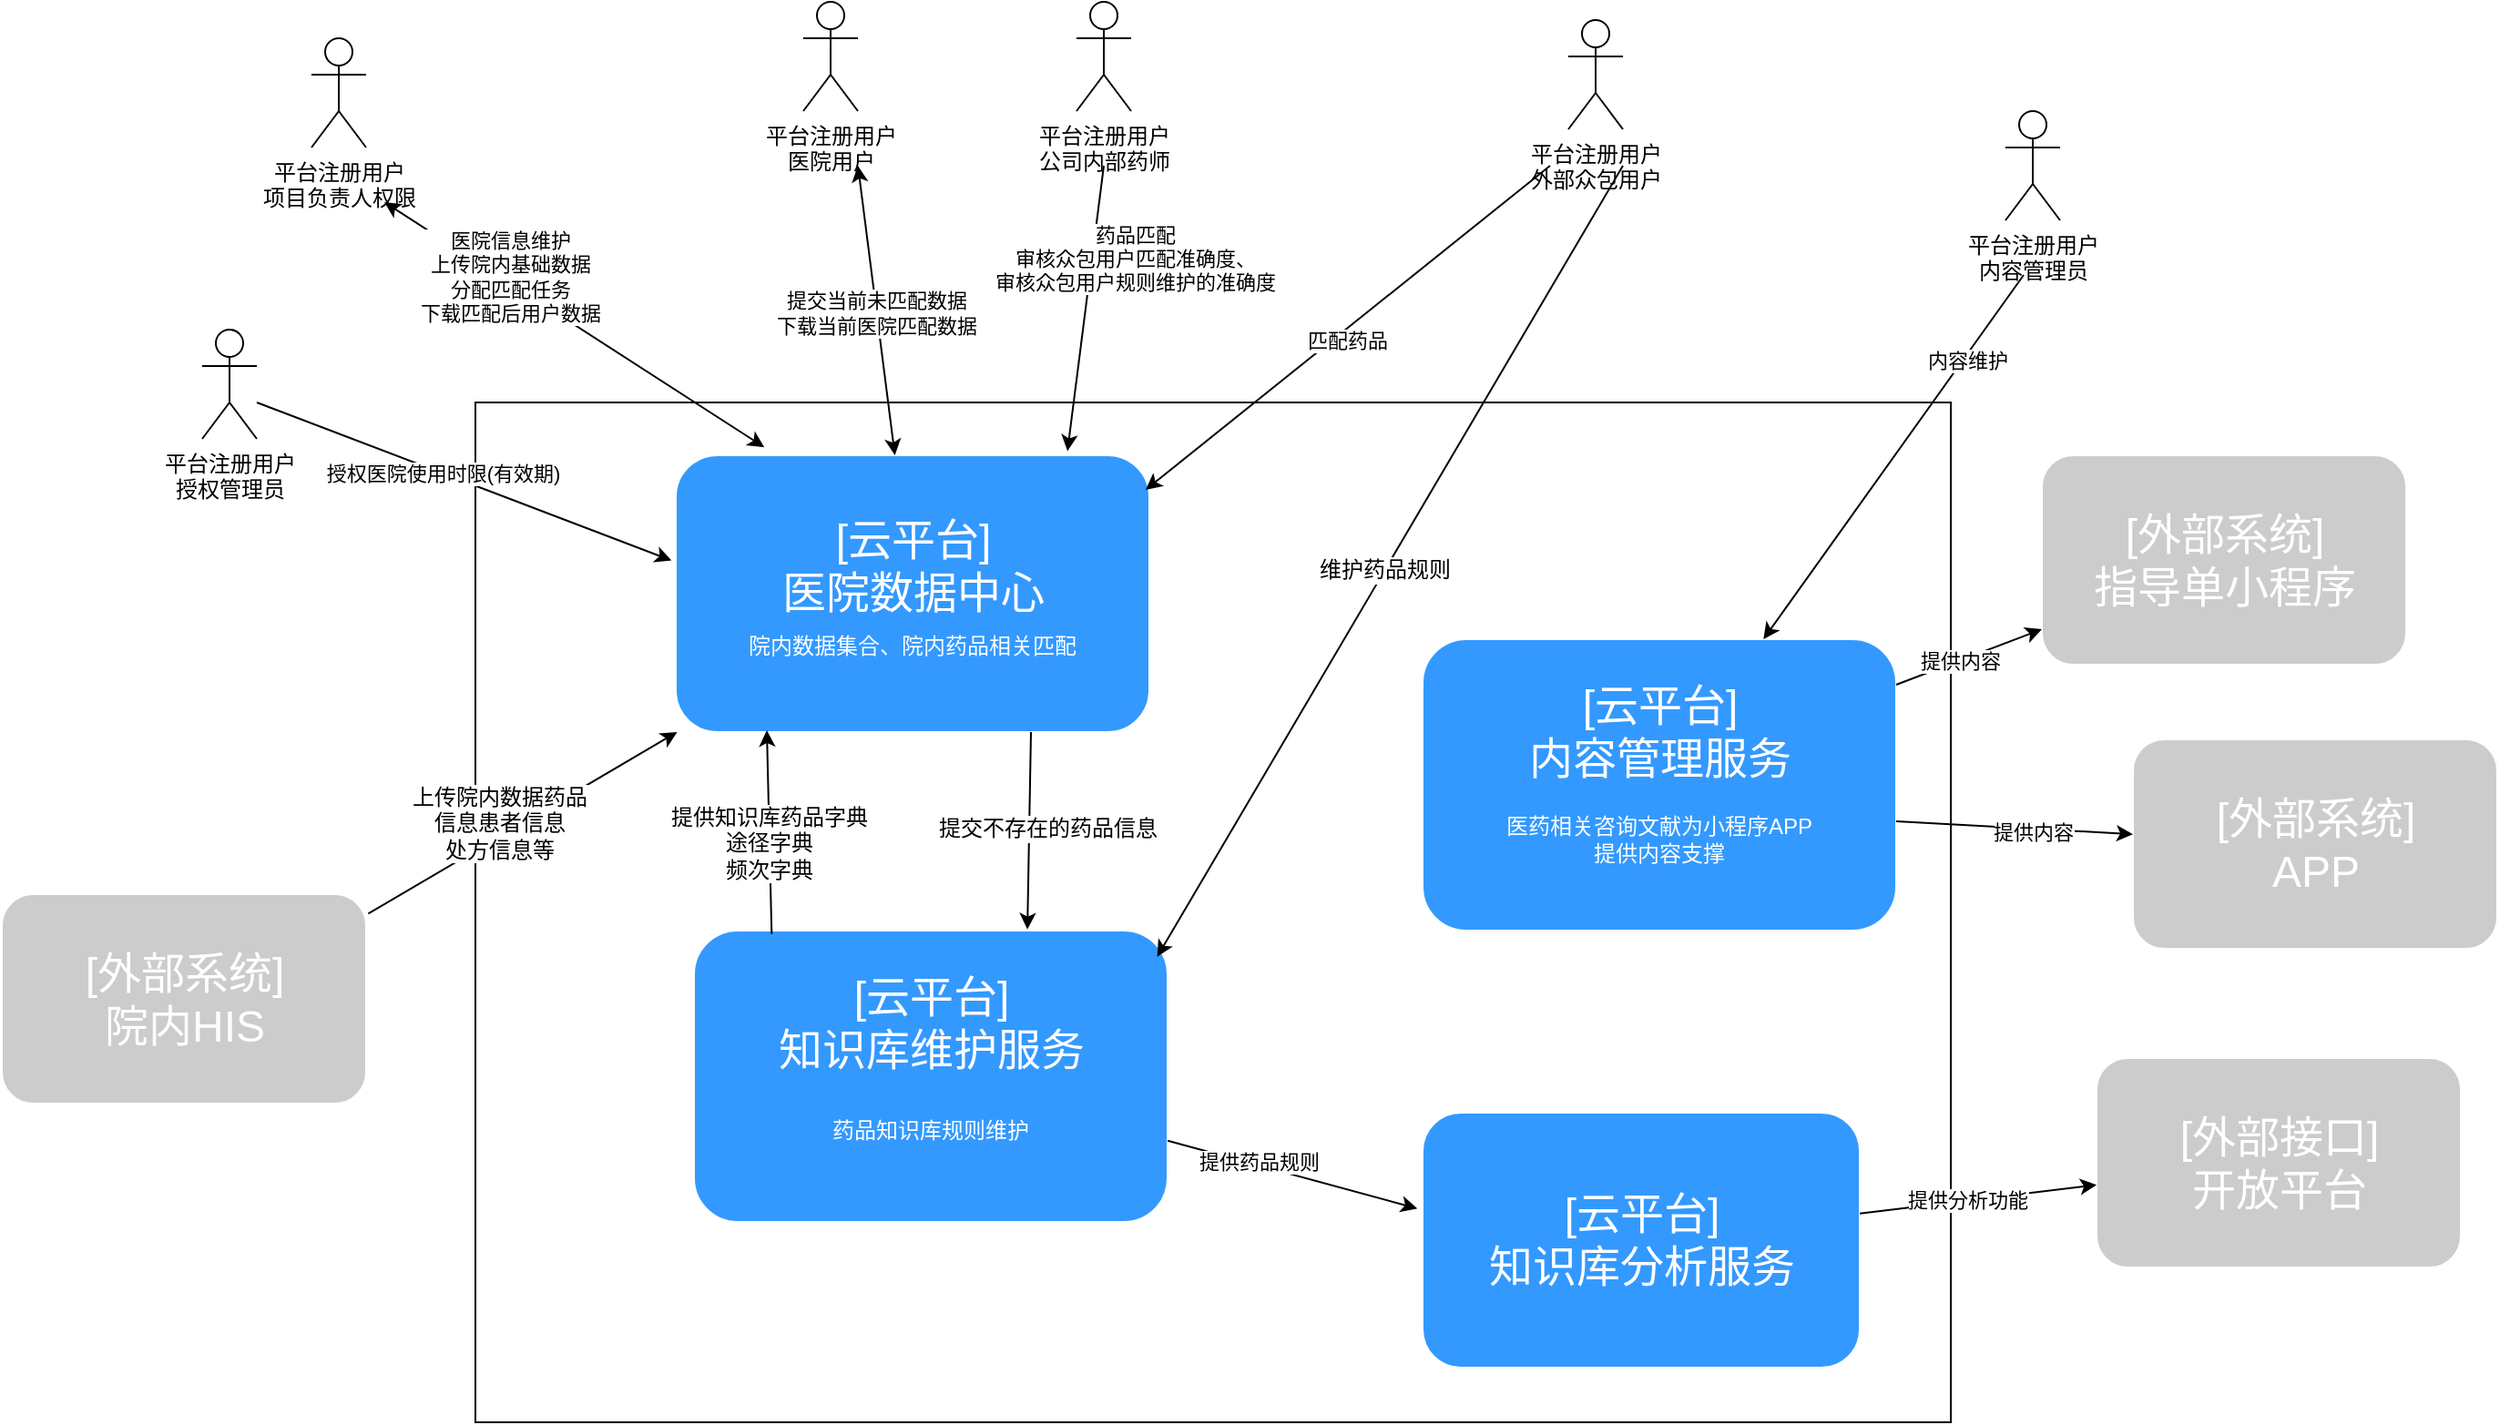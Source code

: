 <mxfile version="14.1.1" type="github"><diagram name="Page-1" id="ad52d381-51e7-2e0d-a935-2d0ddd2fd229"><mxGraphModel dx="2522" dy="834" grid="1" gridSize="10" guides="1" tooltips="1" connect="1" arrows="1" fold="1" page="1" pageScale="1" pageWidth="1100" pageHeight="850" background="#ffffff" math="0" shadow="0"><root><mxCell id="0"/><mxCell id="1" parent="0"/><mxCell id="9kh3wDhLQs7-ypC-ve2--6" value="" style="shape=table;html=1;whiteSpace=wrap;startSize=0;container=1;collapsible=0;childLayout=tableLayout;" parent="1" vertex="1"><mxGeometry x="120" y="320" width="810" height="560" as="geometry"/></mxCell><mxCell id="9kh3wDhLQs7-ypC-ve2--7" value="" style="shape=partialRectangle;html=1;whiteSpace=wrap;collapsible=0;dropTarget=0;pointerEvents=0;fillColor=none;top=0;left=0;bottom=0;right=0;points=[[0,0.5],[1,0.5]];portConstraint=eastwest;" parent="9kh3wDhLQs7-ypC-ve2--6" vertex="1"><mxGeometry width="810" height="560" as="geometry"/></mxCell><mxCell id="9kh3wDhLQs7-ypC-ve2--8" value="" style="shape=partialRectangle;html=1;whiteSpace=wrap;connectable=0;overflow=hidden;fillColor=none;top=0;left=0;bottom=0;right=0;" parent="9kh3wDhLQs7-ypC-ve2--7" vertex="1"><mxGeometry width="810" height="560" as="geometry"/></mxCell><mxCell id="pAwFFn-Q9lakDj62FER6-1" value="平台注册用户&lt;br&gt;项目负责人权限" style="shape=umlActor;verticalLabelPosition=bottom;verticalAlign=top;html=1;" parent="1" vertex="1"><mxGeometry x="30" y="120" width="30" height="60" as="geometry"/></mxCell><mxCell id="pAwFFn-Q9lakDj62FER6-2" value="&lt;font color=&quot;#ffffff&quot; style=&quot;font-size: 24px&quot;&gt;[云平台]&lt;br&gt;医院数据中心&lt;br&gt;&lt;br&gt;&lt;/font&gt;" style="html=1;rounded=1;fillColor=#3399FF;strokeColor=#FFFFFF;fontSize=24;" parent="1" vertex="1"><mxGeometry x="230" y="349" width="260" height="152" as="geometry"/></mxCell><mxCell id="pAwFFn-Q9lakDj62FER6-6" value="平台注册用户&lt;br&gt;医院用户" style="shape=umlActor;verticalLabelPosition=bottom;verticalAlign=top;html=1;" parent="1" vertex="1"><mxGeometry x="300" y="100" width="30" height="60" as="geometry"/></mxCell><mxCell id="7wvNYwcTOtEe8FW4VnQ9-1" value="" style="endArrow=classic;startArrow=classic;html=1;shadow=0;exitX=0.187;exitY=-0.029;exitDx=0;exitDy=0;exitPerimeter=0;" parent="1" source="pAwFFn-Q9lakDj62FER6-2" edge="1"><mxGeometry width="50" height="50" relative="1" as="geometry"><mxPoint x="180" y="200" as="sourcePoint"/><mxPoint x="70" y="210" as="targetPoint"/></mxGeometry></mxCell><mxCell id="7wvNYwcTOtEe8FW4VnQ9-2" value="医院信息维护&lt;br&gt;上传院内基础数据&lt;br&gt;分配匹配任务&lt;br&gt;下载匹配后用户数据" style="edgeLabel;html=1;align=center;verticalAlign=middle;resizable=0;points=[];" parent="7wvNYwcTOtEe8FW4VnQ9-1" vertex="1" connectable="0"><mxGeometry x="0.025" y="-2" relative="1" as="geometry"><mxPoint x="-34.05" y="-23.41" as="offset"/></mxGeometry></mxCell><mxCell id="7wvNYwcTOtEe8FW4VnQ9-6" value="平台注册用户&lt;br&gt;公司内部药师" style="shape=umlActor;verticalLabelPosition=bottom;verticalAlign=top;html=1;" parent="1" vertex="1"><mxGeometry x="450" y="100" width="30" height="60" as="geometry"/></mxCell><mxCell id="7wvNYwcTOtEe8FW4VnQ9-9" value="" style="endArrow=classic;html=1;shadow=0;entryX=0.827;entryY=-0.015;entryDx=0;entryDy=0;entryPerimeter=0;" parent="1" target="pAwFFn-Q9lakDj62FER6-2" edge="1"><mxGeometry width="50" height="50" relative="1" as="geometry"><mxPoint x="465" y="190" as="sourcePoint"/><mxPoint x="570" y="390" as="targetPoint"/><Array as="points"/></mxGeometry></mxCell><mxCell id="7wvNYwcTOtEe8FW4VnQ9-10" value="药品匹配&lt;br&gt;审核众包用户匹配准确度、&lt;br&gt;审核众包用户规则维护的准确度" style="edgeLabel;html=1;align=center;verticalAlign=middle;resizable=0;points=[];" parent="7wvNYwcTOtEe8FW4VnQ9-9" vertex="1" connectable="0"><mxGeometry x="-0.02" y="-1" relative="1" as="geometry"><mxPoint x="27.23" y="-25.83" as="offset"/></mxGeometry></mxCell><mxCell id="7wvNYwcTOtEe8FW4VnQ9-16" value="[云平台]&lt;br&gt;知识库维护服务&lt;br&gt;&lt;br&gt;&lt;br&gt;" style="html=1;rounded=1;fontColor=#FFFFFF;strokeColor=#FFFFFF;fontSize=24;labelPosition=center;verticalLabelPosition=middle;align=center;verticalAlign=middle;fillColor=#3399FF;" parent="1" vertex="1"><mxGeometry x="240" y="610" width="260" height="160" as="geometry"/></mxCell><mxCell id="7wvNYwcTOtEe8FW4VnQ9-17" value="" style="endArrow=classic;html=1;shadow=0;fontSize=24;fontColor=#FFFFFF;entryX=0.704;entryY=-0.004;entryDx=0;entryDy=0;entryPerimeter=0;exitX=0.75;exitY=1;exitDx=0;exitDy=0;" parent="1" source="pAwFFn-Q9lakDj62FER6-2" target="7wvNYwcTOtEe8FW4VnQ9-16" edge="1"><mxGeometry width="50" height="50" relative="1" as="geometry"><mxPoint x="450" y="520" as="sourcePoint"/><mxPoint x="500" y="470" as="targetPoint"/></mxGeometry></mxCell><mxCell id="7wvNYwcTOtEe8FW4VnQ9-21" value="提&lt;font color=&quot;#000000&quot;&gt;提交不存在的药品信息&lt;br&gt;&lt;/font&gt;" style="edgeLabel;html=1;align=center;verticalAlign=middle;resizable=0;points=[];fontSize=12;fontColor=#FFFFFF;" parent="7wvNYwcTOtEe8FW4VnQ9-17" vertex="1" connectable="0"><mxGeometry x="-0.025" y="4" relative="1" as="geometry"><mxPoint as="offset"/></mxGeometry></mxCell><mxCell id="7wvNYwcTOtEe8FW4VnQ9-18" value="" style="endArrow=classic;html=1;shadow=0;fontSize=12;fontColor=#FFFFFF;entryX=0.25;entryY=1;entryDx=0;entryDy=0;exitX=0.164;exitY=0.012;exitDx=0;exitDy=0;exitPerimeter=0;" parent="1" source="7wvNYwcTOtEe8FW4VnQ9-16" edge="1"><mxGeometry width="50" height="50" relative="1" as="geometry"><mxPoint x="280" y="590" as="sourcePoint"/><mxPoint x="280" y="500" as="targetPoint"/></mxGeometry></mxCell><mxCell id="7wvNYwcTOtEe8FW4VnQ9-19" value="&lt;font color=&quot;#000000&quot; style=&quot;font-size: 12px;&quot;&gt;提供知识库药品字典&lt;br style=&quot;font-size: 12px;&quot;&gt;途径字典&lt;br style=&quot;font-size: 12px;&quot;&gt;频次字典&lt;br style=&quot;font-size: 12px;&quot;&gt;&lt;/font&gt;" style="edgeLabel;html=1;align=center;verticalAlign=middle;resizable=0;points=[];fontSize=12;fontColor=#FFFFFF;labelBackgroundColor=#ffffff;" parent="7wvNYwcTOtEe8FW4VnQ9-18" vertex="1" connectable="0"><mxGeometry x="-0.111" y="1" relative="1" as="geometry"><mxPoint as="offset"/></mxGeometry></mxCell><mxCell id="7wvNYwcTOtEe8FW4VnQ9-22" value="[云平台]&lt;br&gt;知识库分析服务" style="html=1;rounded=1;fontColor=#FFFFFF;strokeColor=#FFFFFF;fontSize=24;fillColor=#3399FF;" parent="1" vertex="1"><mxGeometry x="640" y="710" width="240" height="140" as="geometry"/></mxCell><mxCell id="7wvNYwcTOtEe8FW4VnQ9-24" value="Text" style="text;html=1;strokeColor=none;fillColor=none;align=center;verticalAlign=middle;whiteSpace=wrap;rounded=0;labelBackgroundColor=#ffffff;fontSize=12;fontColor=#FFFFFF;" parent="1" vertex="1"><mxGeometry x="530" y="600" width="40" height="20" as="geometry"/></mxCell><mxCell id="7wvNYwcTOtEe8FW4VnQ9-25" value="院内数据集合、院内药品相关匹配" style="text;html=1;strokeColor=none;fillColor=none;align=center;verticalAlign=middle;whiteSpace=wrap;rounded=0;labelBackgroundColor=#3399FF;fontSize=12;fontColor=#FFFFFF;" parent="1" vertex="1"><mxGeometry x="250" y="444" width="220" height="20" as="geometry"/></mxCell><mxCell id="7wvNYwcTOtEe8FW4VnQ9-26" value="药品知识库规则维护" style="text;html=1;strokeColor=none;fillColor=none;align=center;verticalAlign=middle;whiteSpace=wrap;rounded=0;labelBackgroundColor=#3399FF;fontSize=12;fontColor=#FFFFFF;" parent="1" vertex="1"><mxGeometry x="260" y="710" width="220" height="20" as="geometry"/></mxCell><mxCell id="7wvNYwcTOtEe8FW4VnQ9-30" value="" style="group" parent="1" vertex="1" connectable="0"><mxGeometry x="640" y="450" width="260" height="160" as="geometry"/></mxCell><mxCell id="7wvNYwcTOtEe8FW4VnQ9-23" value="[云平台]&lt;br&gt;内容管理服务&lt;br&gt;&lt;br&gt;&lt;br&gt;" style="html=1;rounded=1;strokeColor=#FFFFFF;fontSize=24;fontColor=#FFFFFF;fillColor=#3399FF;" parent="7wvNYwcTOtEe8FW4VnQ9-30" vertex="1"><mxGeometry width="260" height="160" as="geometry"/></mxCell><mxCell id="7wvNYwcTOtEe8FW4VnQ9-28" value="医药相关咨询文献为小程序APP&lt;br&gt;提供内容支撑" style="text;html=1;strokeColor=none;fillColor=none;align=center;verticalAlign=middle;whiteSpace=wrap;rounded=0;labelBackgroundColor=#3399FF;fontSize=12;fontColor=#FFFFFF;" parent="7wvNYwcTOtEe8FW4VnQ9-30" vertex="1"><mxGeometry x="20" y="100" width="220" height="20" as="geometry"/></mxCell><mxCell id="7wvNYwcTOtEe8FW4VnQ9-31" value="[外部系统]&lt;br&gt;院内HIS" style="html=1;rounded=1;fillColor=#CCCCCC;fontColor=#FFFFFF;strokeColor=#FFFFFF;fontSize=24;" parent="1" vertex="1"><mxGeometry x="-140" y="590" width="200" height="115" as="geometry"/></mxCell><mxCell id="7wvNYwcTOtEe8FW4VnQ9-35" value="" style="endArrow=classic;html=1;shadow=0;fontSize=12;fontColor=#FFFFFF;exitX=1.006;exitY=0.093;exitDx=0;exitDy=0;exitPerimeter=0;" parent="1" source="7wvNYwcTOtEe8FW4VnQ9-31" target="pAwFFn-Q9lakDj62FER6-2" edge="1"><mxGeometry width="50" height="50" relative="1" as="geometry"><mxPoint x="80" y="490" as="sourcePoint"/><mxPoint x="130" y="450" as="targetPoint"/></mxGeometry></mxCell><mxCell id="7wvNYwcTOtEe8FW4VnQ9-37" value="上传院内数据药品&lt;br&gt;信息患者信息&lt;br&gt;处方信息等" style="edgeLabel;html=1;align=center;verticalAlign=middle;resizable=0;points=[];fontSize=12;labelBackgroundColor=#FFFFFF;" parent="7wvNYwcTOtEe8FW4VnQ9-35" vertex="1" connectable="0"><mxGeometry x="-0.082" y="6" relative="1" as="geometry"><mxPoint x="-2.96" y="0.96" as="offset"/></mxGeometry></mxCell><mxCell id="9kh3wDhLQs7-ypC-ve2--15" value="" style="endArrow=classic;startArrow=classic;html=1;" parent="1" source="pAwFFn-Q9lakDj62FER6-2" edge="1"><mxGeometry width="50" height="50" relative="1" as="geometry"><mxPoint x="290" y="348" as="sourcePoint"/><mxPoint x="330" y="190" as="targetPoint"/></mxGeometry></mxCell><mxCell id="9kh3wDhLQs7-ypC-ve2--16" value="提交当前未匹配数据&lt;br&gt;下载当前医院匹配数据" style="edgeLabel;html=1;align=center;verticalAlign=middle;resizable=0;points=[];" parent="9kh3wDhLQs7-ypC-ve2--15" vertex="1" connectable="0"><mxGeometry x="-0.015" y="1" relative="1" as="geometry"><mxPoint as="offset"/></mxGeometry></mxCell><mxCell id="9kh3wDhLQs7-ypC-ve2--22" value="" style="group" parent="1" vertex="1" connectable="0"><mxGeometry x="710" y="110" width="40" height="80" as="geometry"/></mxCell><mxCell id="7wvNYwcTOtEe8FW4VnQ9-11" value="平台注册用户&lt;br&gt;外部众包用户" style="shape=umlActor;verticalLabelPosition=bottom;verticalAlign=top;html=1;" parent="9kh3wDhLQs7-ypC-ve2--22" vertex="1"><mxGeometry x="10" width="30" height="60" as="geometry"/></mxCell><mxCell id="9kh3wDhLQs7-ypC-ve2--13" value="" style="endArrow=classic;html=1;entryX=0.992;entryY=0.125;entryDx=0;entryDy=0;entryPerimeter=0;" parent="9kh3wDhLQs7-ypC-ve2--22" target="pAwFFn-Q9lakDj62FER6-2" edge="1"><mxGeometry width="50" height="50" relative="1" as="geometry"><mxPoint y="80" as="sourcePoint"/><mxPoint x="-180" y="150" as="targetPoint"/></mxGeometry></mxCell><mxCell id="9kh3wDhLQs7-ypC-ve2--14" value="&amp;nbsp;匹配药品" style="edgeLabel;html=1;align=center;verticalAlign=middle;resizable=0;points=[];" parent="9kh3wDhLQs7-ypC-ve2--13" vertex="1" connectable="0"><mxGeometry x="0.034" y="3" relative="1" as="geometry"><mxPoint y="1" as="offset"/></mxGeometry></mxCell><mxCell id="9kh3wDhLQs7-ypC-ve2--18" value="" style="endArrow=classic;html=1;entryX=0.978;entryY=0.09;entryDx=0;entryDy=0;entryPerimeter=0;" parent="9kh3wDhLQs7-ypC-ve2--22" target="7wvNYwcTOtEe8FW4VnQ9-16" edge="1"><mxGeometry width="50" height="50" relative="1" as="geometry"><mxPoint x="40" y="80" as="sourcePoint"/><mxPoint x="-330" y="280" as="targetPoint"/></mxGeometry></mxCell><mxCell id="9kh3wDhLQs7-ypC-ve2--19" value="&lt;span style=&quot;font-size: 12px&quot;&gt;维护药品规则&lt;/span&gt;" style="edgeLabel;html=1;align=center;verticalAlign=middle;resizable=0;points=[];" parent="9kh3wDhLQs7-ypC-ve2--18" vertex="1" connectable="0"><mxGeometry x="0.024" y="-1" relative="1" as="geometry"><mxPoint as="offset"/></mxGeometry></mxCell><mxCell id="9kh3wDhLQs7-ypC-ve2--25" value="" style="endArrow=classic;html=1;entryX=-0.012;entryY=0.376;entryDx=0;entryDy=0;entryPerimeter=0;" parent="1" source="7wvNYwcTOtEe8FW4VnQ9-16" target="7wvNYwcTOtEe8FW4VnQ9-22" edge="1"><mxGeometry width="50" height="50" relative="1" as="geometry"><mxPoint x="470" y="560" as="sourcePoint"/><mxPoint x="520" y="510" as="targetPoint"/></mxGeometry></mxCell><mxCell id="9kh3wDhLQs7-ypC-ve2--26" value="提供药品规则" style="edgeLabel;html=1;align=center;verticalAlign=middle;resizable=0;points=[];" parent="9kh3wDhLQs7-ypC-ve2--25" vertex="1" connectable="0"><mxGeometry x="-0.291" y="2" relative="1" as="geometry"><mxPoint as="offset"/></mxGeometry></mxCell><mxCell id="9kh3wDhLQs7-ypC-ve2--34" value="平台注册用户&lt;br&gt;内容管理员" style="shape=umlActor;verticalLabelPosition=bottom;verticalAlign=top;html=1;" parent="1" vertex="1"><mxGeometry x="960" y="160" width="30" height="60" as="geometry"/></mxCell><mxCell id="9kh3wDhLQs7-ypC-ve2--35" value="" style="endArrow=classic;html=1;" parent="1" target="7wvNYwcTOtEe8FW4VnQ9-23" edge="1"><mxGeometry width="50" height="50" relative="1" as="geometry"><mxPoint x="970" y="250" as="sourcePoint"/><mxPoint x="1010" y="340" as="targetPoint"/></mxGeometry></mxCell><mxCell id="9kh3wDhLQs7-ypC-ve2--36" value="内容维护" style="edgeLabel;html=1;align=center;verticalAlign=middle;resizable=0;points=[];" parent="9kh3wDhLQs7-ypC-ve2--35" vertex="1" connectable="0"><mxGeometry x="-0.549" y="2" relative="1" as="geometry"><mxPoint x="-1" as="offset"/></mxGeometry></mxCell><mxCell id="9kh3wDhLQs7-ypC-ve2--37" value="[外部系统]&lt;br&gt;指导单小程序" style="html=1;rounded=1;fillColor=#CCCCCC;fontColor=#FFFFFF;strokeColor=#FFFFFF;fontSize=24;" parent="1" vertex="1"><mxGeometry x="980" y="349" width="200" height="115" as="geometry"/></mxCell><mxCell id="9kh3wDhLQs7-ypC-ve2--38" value="[外部系统]&lt;br&gt;APP" style="html=1;rounded=1;fillColor=#CCCCCC;fontColor=#FFFFFF;strokeColor=#FFFFFF;fontSize=24;" parent="1" vertex="1"><mxGeometry x="1030" y="505" width="200" height="115" as="geometry"/></mxCell><mxCell id="9kh3wDhLQs7-ypC-ve2--39" value="" style="endArrow=classic;html=1;" parent="1" target="9kh3wDhLQs7-ypC-ve2--37" edge="1"><mxGeometry width="50" height="50" relative="1" as="geometry"><mxPoint x="900" y="475" as="sourcePoint"/><mxPoint x="950" y="425" as="targetPoint"/></mxGeometry></mxCell><mxCell id="9kh3wDhLQs7-ypC-ve2--42" value="提供内容" style="edgeLabel;html=1;align=center;verticalAlign=middle;resizable=0;points=[];" parent="9kh3wDhLQs7-ypC-ve2--39" vertex="1" connectable="0"><mxGeometry x="-0.128" relative="1" as="geometry"><mxPoint as="offset"/></mxGeometry></mxCell><mxCell id="9kh3wDhLQs7-ypC-ve2--40" value="" style="endArrow=classic;html=1;" parent="1" target="9kh3wDhLQs7-ypC-ve2--38" edge="1"><mxGeometry width="50" height="50" relative="1" as="geometry"><mxPoint x="900" y="550" as="sourcePoint"/><mxPoint x="990" y="454.556" as="targetPoint"/><Array as="points"><mxPoint x="900" y="550"/></Array></mxGeometry></mxCell><mxCell id="9kh3wDhLQs7-ypC-ve2--41" value="提供内容" style="edgeLabel;html=1;align=center;verticalAlign=middle;resizable=0;points=[];" parent="9kh3wDhLQs7-ypC-ve2--40" vertex="1" connectable="0"><mxGeometry x="0.155" y="-2" relative="1" as="geometry"><mxPoint as="offset"/></mxGeometry></mxCell><mxCell id="9kh3wDhLQs7-ypC-ve2--43" value="[外部接口]&lt;br&gt;开放平台" style="html=1;rounded=1;fillColor=#CCCCCC;fontColor=#FFFFFF;strokeColor=#FFFFFF;fontSize=24;" parent="1" vertex="1"><mxGeometry x="1010" y="680" width="200" height="115" as="geometry"/></mxCell><mxCell id="9kh3wDhLQs7-ypC-ve2--45" style="rounded=0;orthogonalLoop=1;jettySize=auto;html=1;" parent="1" source="7wvNYwcTOtEe8FW4VnQ9-22" target="9kh3wDhLQs7-ypC-ve2--43" edge="1"><mxGeometry relative="1" as="geometry"/></mxCell><mxCell id="9kh3wDhLQs7-ypC-ve2--46" value="提供分析功能" style="edgeLabel;html=1;align=center;verticalAlign=middle;resizable=0;points=[];" parent="9kh3wDhLQs7-ypC-ve2--45" vertex="1" connectable="0"><mxGeometry x="-0.093" y="1" relative="1" as="geometry"><mxPoint as="offset"/></mxGeometry></mxCell><mxCell id="9kh3wDhLQs7-ypC-ve2--47" value="平台注册用户&lt;br&gt;授权管理员" style="shape=umlActor;verticalLabelPosition=bottom;verticalAlign=top;html=1;" parent="1" vertex="1"><mxGeometry x="-30" y="280" width="30" height="60" as="geometry"/></mxCell><mxCell id="9kh3wDhLQs7-ypC-ve2--49" value="" style="endArrow=classic;html=1;entryX=-0.009;entryY=0.38;entryDx=0;entryDy=0;entryPerimeter=0;" parent="1" target="pAwFFn-Q9lakDj62FER6-2" edge="1"><mxGeometry width="50" height="50" relative="1" as="geometry"><mxPoint y="320" as="sourcePoint"/><mxPoint x="40" y="299" as="targetPoint"/></mxGeometry></mxCell><mxCell id="9kh3wDhLQs7-ypC-ve2--50" value="授权医院使用时限(有效期)" style="edgeLabel;html=1;align=center;verticalAlign=middle;resizable=0;points=[];" parent="9kh3wDhLQs7-ypC-ve2--49" vertex="1" connectable="0"><mxGeometry x="-0.107" relative="1" as="geometry"><mxPoint as="offset"/></mxGeometry></mxCell></root></mxGraphModel></diagram></mxfile>